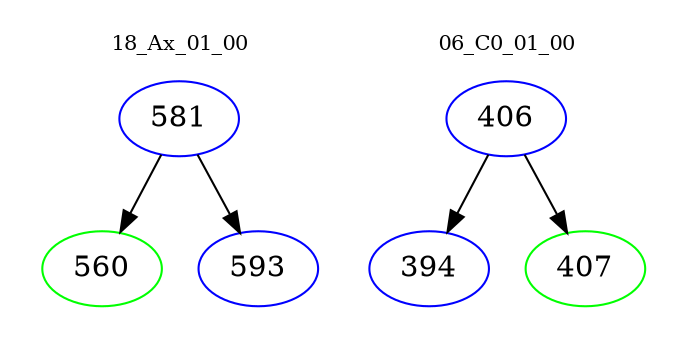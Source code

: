 digraph{
subgraph cluster_0 {
color = white
label = "18_Ax_01_00";
fontsize=10;
T0_581 [label="581", color="blue"]
T0_581 -> T0_560 [color="black"]
T0_560 [label="560", color="green"]
T0_581 -> T0_593 [color="black"]
T0_593 [label="593", color="blue"]
}
subgraph cluster_1 {
color = white
label = "06_C0_01_00";
fontsize=10;
T1_406 [label="406", color="blue"]
T1_406 -> T1_394 [color="black"]
T1_394 [label="394", color="blue"]
T1_406 -> T1_407 [color="black"]
T1_407 [label="407", color="green"]
}
}
